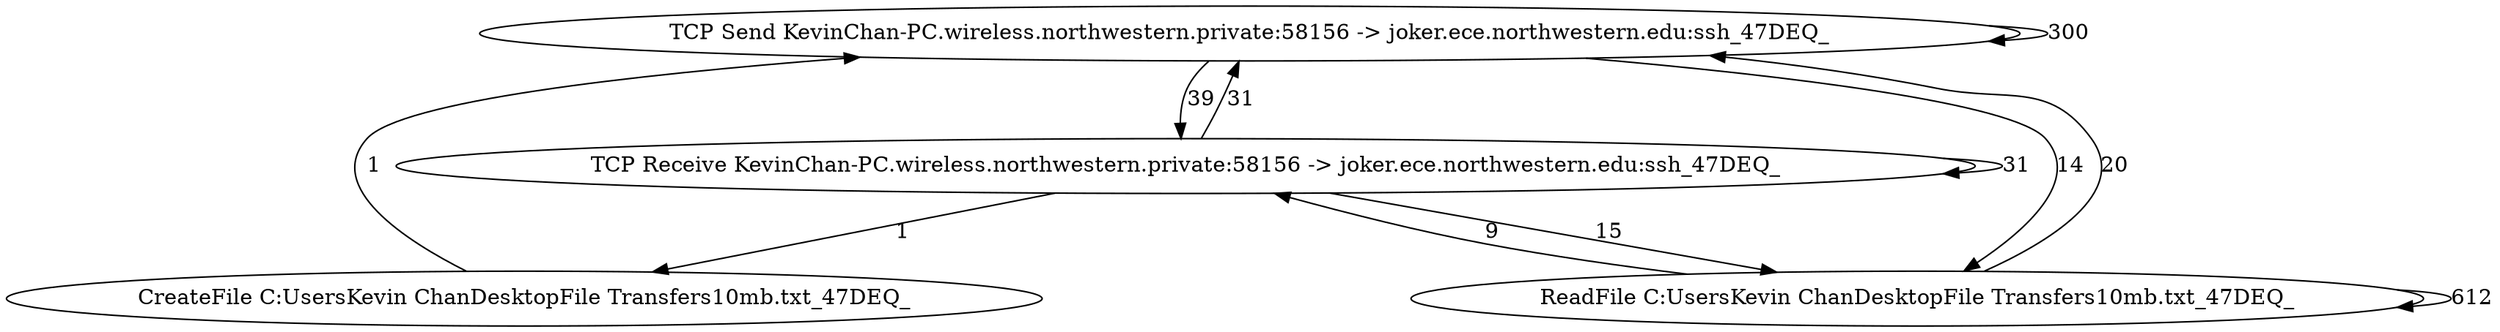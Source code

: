 strict digraph G {
  "TCP Send KevinChan-PC.wireless.northwestern.private:58156 -&gt; joker.ece.northwestern.edu:ssh_47DEQ_";
  "TCP Receive KevinChan-PC.wireless.northwestern.private:58156 -&gt; joker.ece.northwestern.edu:ssh_47DEQ_";
  "CreateFile C:\Users\Kevin Chan\Desktop\File Transfers\10mb.txt_47DEQ_";
  "ReadFile C:\Users\Kevin Chan\Desktop\File Transfers\10mb.txt_47DEQ_";
  "TCP Send KevinChan-PC.wireless.northwestern.private:58156 -&gt; joker.ece.northwestern.edu:ssh_47DEQ_" -> "TCP Receive KevinChan-PC.wireless.northwestern.private:58156 -&gt; joker.ece.northwestern.edu:ssh_47DEQ_" [ label="39" ];
  "TCP Receive KevinChan-PC.wireless.northwestern.private:58156 -&gt; joker.ece.northwestern.edu:ssh_47DEQ_" -> "CreateFile C:\Users\Kevin Chan\Desktop\File Transfers\10mb.txt_47DEQ_" [ label="1" ];
  "CreateFile C:\Users\Kevin Chan\Desktop\File Transfers\10mb.txt_47DEQ_" -> "TCP Send KevinChan-PC.wireless.northwestern.private:58156 -&gt; joker.ece.northwestern.edu:ssh_47DEQ_" [ label="1" ];
  "TCP Receive KevinChan-PC.wireless.northwestern.private:58156 -&gt; joker.ece.northwestern.edu:ssh_47DEQ_" -> "ReadFile C:\Users\Kevin Chan\Desktop\File Transfers\10mb.txt_47DEQ_" [ label="15" ];
  "ReadFile C:\Users\Kevin Chan\Desktop\File Transfers\10mb.txt_47DEQ_" -> "ReadFile C:\Users\Kevin Chan\Desktop\File Transfers\10mb.txt_47DEQ_" [ label="612" ];
  "ReadFile C:\Users\Kevin Chan\Desktop\File Transfers\10mb.txt_47DEQ_" -> "TCP Receive KevinChan-PC.wireless.northwestern.private:58156 -&gt; joker.ece.northwestern.edu:ssh_47DEQ_" [ label="9" ];
  "TCP Receive KevinChan-PC.wireless.northwestern.private:58156 -&gt; joker.ece.northwestern.edu:ssh_47DEQ_" -> "TCP Send KevinChan-PC.wireless.northwestern.private:58156 -&gt; joker.ece.northwestern.edu:ssh_47DEQ_" [ label="31" ];
  "TCP Receive KevinChan-PC.wireless.northwestern.private:58156 -&gt; joker.ece.northwestern.edu:ssh_47DEQ_" -> "TCP Receive KevinChan-PC.wireless.northwestern.private:58156 -&gt; joker.ece.northwestern.edu:ssh_47DEQ_" [ label="31" ];
  "TCP Send KevinChan-PC.wireless.northwestern.private:58156 -&gt; joker.ece.northwestern.edu:ssh_47DEQ_" -> "TCP Send KevinChan-PC.wireless.northwestern.private:58156 -&gt; joker.ece.northwestern.edu:ssh_47DEQ_" [ label="300" ];
  "TCP Send KevinChan-PC.wireless.northwestern.private:58156 -&gt; joker.ece.northwestern.edu:ssh_47DEQ_" -> "ReadFile C:\Users\Kevin Chan\Desktop\File Transfers\10mb.txt_47DEQ_" [ label="14" ];
  "ReadFile C:\Users\Kevin Chan\Desktop\File Transfers\10mb.txt_47DEQ_" -> "TCP Send KevinChan-PC.wireless.northwestern.private:58156 -&gt; joker.ece.northwestern.edu:ssh_47DEQ_" [ label="20" ];
}
